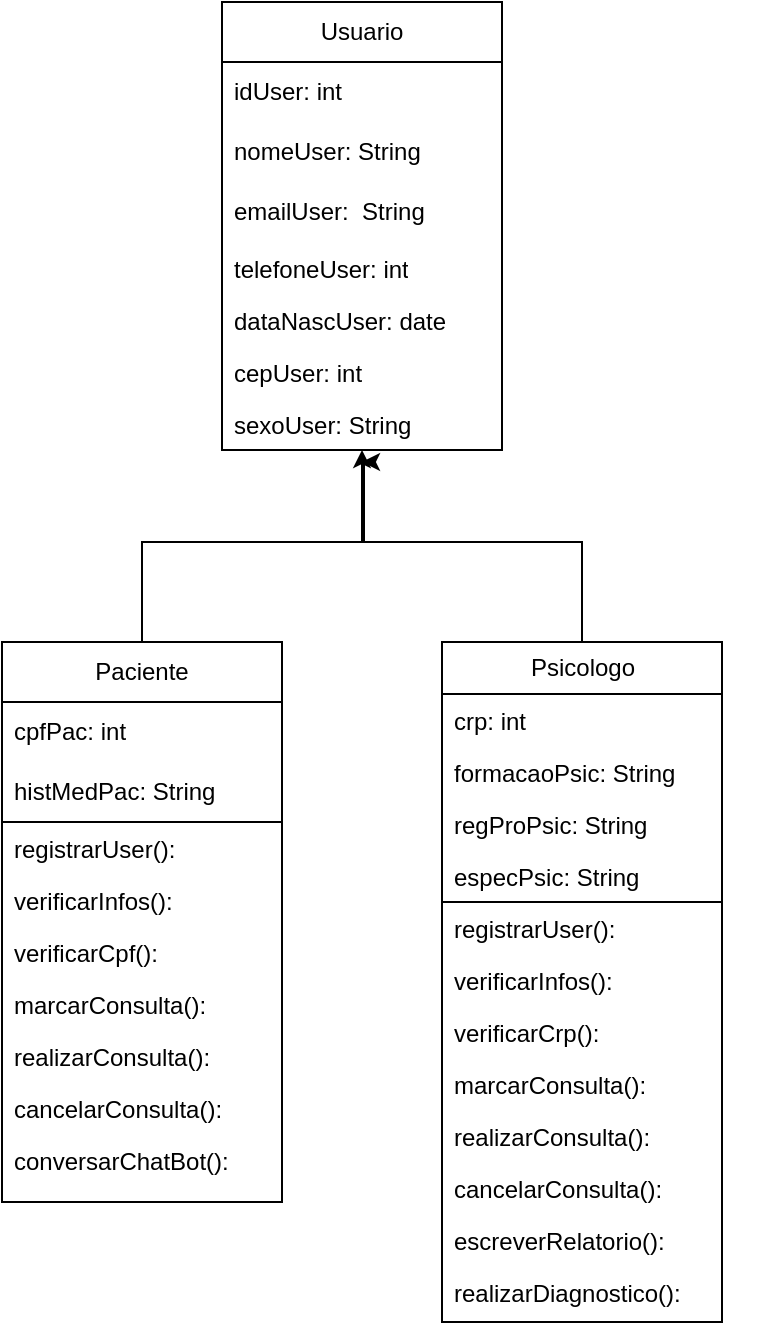 <mxfile version="23.1.5" type="github">
  <diagram name="Página-1" id="Cr5HogXriFTPlWrzk9RX">
    <mxGraphModel dx="1393" dy="766" grid="1" gridSize="10" guides="1" tooltips="1" connect="1" arrows="1" fold="1" page="1" pageScale="1" pageWidth="827" pageHeight="1169" math="0" shadow="0">
      <root>
        <mxCell id="0" />
        <mxCell id="1" parent="0" />
        <mxCell id="UAnm-NOz7hNYfTD_TUUX-1" value="Usuario" style="swimlane;fontStyle=0;childLayout=stackLayout;horizontal=1;startSize=30;horizontalStack=0;resizeParent=1;resizeParentMax=0;resizeLast=0;collapsible=1;marginBottom=0;whiteSpace=wrap;html=1;" vertex="1" parent="1">
          <mxGeometry x="130" y="240" width="140" height="224" as="geometry" />
        </mxCell>
        <mxCell id="UAnm-NOz7hNYfTD_TUUX-2" value="idUser: int" style="text;strokeColor=none;fillColor=none;align=left;verticalAlign=middle;spacingLeft=4;spacingRight=4;overflow=hidden;points=[[0,0.5],[1,0.5]];portConstraint=eastwest;rotatable=0;whiteSpace=wrap;html=1;" vertex="1" parent="UAnm-NOz7hNYfTD_TUUX-1">
          <mxGeometry y="30" width="140" height="30" as="geometry" />
        </mxCell>
        <mxCell id="UAnm-NOz7hNYfTD_TUUX-3" value="nomeUser: String" style="text;strokeColor=none;fillColor=none;align=left;verticalAlign=middle;spacingLeft=4;spacingRight=4;overflow=hidden;points=[[0,0.5],[1,0.5]];portConstraint=eastwest;rotatable=0;whiteSpace=wrap;html=1;" vertex="1" parent="UAnm-NOz7hNYfTD_TUUX-1">
          <mxGeometry y="60" width="140" height="30" as="geometry" />
        </mxCell>
        <mxCell id="UAnm-NOz7hNYfTD_TUUX-4" value="emailUser:&amp;nbsp; String" style="text;strokeColor=none;fillColor=none;align=left;verticalAlign=middle;spacingLeft=4;spacingRight=4;overflow=hidden;points=[[0,0.5],[1,0.5]];portConstraint=eastwest;rotatable=0;whiteSpace=wrap;html=1;" vertex="1" parent="UAnm-NOz7hNYfTD_TUUX-1">
          <mxGeometry y="90" width="140" height="30" as="geometry" />
        </mxCell>
        <mxCell id="UAnm-NOz7hNYfTD_TUUX-5" value="telefoneUser: int" style="text;strokeColor=none;fillColor=none;align=left;verticalAlign=top;spacingLeft=4;spacingRight=4;overflow=hidden;rotatable=0;points=[[0,0.5],[1,0.5]];portConstraint=eastwest;whiteSpace=wrap;html=1;" vertex="1" parent="UAnm-NOz7hNYfTD_TUUX-1">
          <mxGeometry y="120" width="140" height="26" as="geometry" />
        </mxCell>
        <mxCell id="UAnm-NOz7hNYfTD_TUUX-6" value="dataNascUser: date" style="text;strokeColor=none;fillColor=none;align=left;verticalAlign=top;spacingLeft=4;spacingRight=4;overflow=hidden;rotatable=0;points=[[0,0.5],[1,0.5]];portConstraint=eastwest;whiteSpace=wrap;html=1;" vertex="1" parent="UAnm-NOz7hNYfTD_TUUX-1">
          <mxGeometry y="146" width="140" height="26" as="geometry" />
        </mxCell>
        <mxCell id="UAnm-NOz7hNYfTD_TUUX-7" value="cepUser: int" style="text;strokeColor=none;fillColor=none;align=left;verticalAlign=top;spacingLeft=4;spacingRight=4;overflow=hidden;rotatable=0;points=[[0,0.5],[1,0.5]];portConstraint=eastwest;whiteSpace=wrap;html=1;" vertex="1" parent="UAnm-NOz7hNYfTD_TUUX-1">
          <mxGeometry y="172" width="140" height="26" as="geometry" />
        </mxCell>
        <mxCell id="UAnm-NOz7hNYfTD_TUUX-19" value="sexoUser: String" style="text;strokeColor=none;fillColor=none;align=left;verticalAlign=top;spacingLeft=4;spacingRight=4;overflow=hidden;rotatable=0;points=[[0,0.5],[1,0.5]];portConstraint=eastwest;whiteSpace=wrap;html=1;" vertex="1" parent="UAnm-NOz7hNYfTD_TUUX-1">
          <mxGeometry y="198" width="140" height="26" as="geometry" />
        </mxCell>
        <mxCell id="UAnm-NOz7hNYfTD_TUUX-40" style="edgeStyle=orthogonalEdgeStyle;rounded=0;orthogonalLoop=1;jettySize=auto;html=1;exitX=0.5;exitY=0;exitDx=0;exitDy=0;" edge="1" parent="1" source="UAnm-NOz7hNYfTD_TUUX-9">
          <mxGeometry relative="1" as="geometry">
            <mxPoint x="200" y="470" as="targetPoint" />
            <Array as="points">
              <mxPoint x="90" y="510" />
              <mxPoint x="201" y="510" />
            </Array>
          </mxGeometry>
        </mxCell>
        <mxCell id="UAnm-NOz7hNYfTD_TUUX-9" value="Paciente" style="swimlane;fontStyle=0;childLayout=stackLayout;horizontal=1;startSize=30;horizontalStack=0;resizeParent=1;resizeParentMax=0;resizeLast=0;collapsible=1;marginBottom=0;whiteSpace=wrap;html=1;" vertex="1" parent="1">
          <mxGeometry x="20" y="560" width="140" height="90" as="geometry" />
        </mxCell>
        <mxCell id="UAnm-NOz7hNYfTD_TUUX-11" value="cpfPac: int" style="text;strokeColor=none;fillColor=none;align=left;verticalAlign=middle;spacingLeft=4;spacingRight=4;overflow=hidden;points=[[0,0.5],[1,0.5]];portConstraint=eastwest;rotatable=0;whiteSpace=wrap;html=1;" vertex="1" parent="UAnm-NOz7hNYfTD_TUUX-9">
          <mxGeometry y="30" width="140" height="30" as="geometry" />
        </mxCell>
        <mxCell id="UAnm-NOz7hNYfTD_TUUX-12" value="histMedPac: String" style="text;strokeColor=none;fillColor=none;align=left;verticalAlign=middle;spacingLeft=4;spacingRight=4;overflow=hidden;points=[[0,0.5],[1,0.5]];portConstraint=eastwest;rotatable=0;whiteSpace=wrap;html=1;" vertex="1" parent="UAnm-NOz7hNYfTD_TUUX-9">
          <mxGeometry y="60" width="140" height="30" as="geometry" />
        </mxCell>
        <mxCell id="UAnm-NOz7hNYfTD_TUUX-39" style="edgeStyle=orthogonalEdgeStyle;rounded=0;orthogonalLoop=1;jettySize=auto;html=1;exitX=0.5;exitY=0;exitDx=0;exitDy=0;entryX=0.5;entryY=1;entryDx=0;entryDy=0;" edge="1" parent="1" source="UAnm-NOz7hNYfTD_TUUX-13" target="UAnm-NOz7hNYfTD_TUUX-1">
          <mxGeometry relative="1" as="geometry">
            <Array as="points">
              <mxPoint x="310" y="510" />
              <mxPoint x="200" y="510" />
            </Array>
          </mxGeometry>
        </mxCell>
        <mxCell id="UAnm-NOz7hNYfTD_TUUX-13" value="Psicologo" style="swimlane;fontStyle=0;childLayout=stackLayout;horizontal=1;startSize=26;fillColor=none;horizontalStack=0;resizeParent=1;resizeParentMax=0;resizeLast=0;collapsible=1;marginBottom=0;html=1;" vertex="1" parent="1">
          <mxGeometry x="240" y="560" width="140" height="130" as="geometry" />
        </mxCell>
        <mxCell id="UAnm-NOz7hNYfTD_TUUX-14" value="crp: int" style="text;strokeColor=none;fillColor=none;align=left;verticalAlign=top;spacingLeft=4;spacingRight=4;overflow=hidden;rotatable=0;points=[[0,0.5],[1,0.5]];portConstraint=eastwest;whiteSpace=wrap;html=1;" vertex="1" parent="UAnm-NOz7hNYfTD_TUUX-13">
          <mxGeometry y="26" width="140" height="26" as="geometry" />
        </mxCell>
        <mxCell id="UAnm-NOz7hNYfTD_TUUX-15" value="formacaoPsic: String" style="text;strokeColor=none;fillColor=none;align=left;verticalAlign=top;spacingLeft=4;spacingRight=4;overflow=hidden;rotatable=0;points=[[0,0.5],[1,0.5]];portConstraint=eastwest;whiteSpace=wrap;html=1;" vertex="1" parent="UAnm-NOz7hNYfTD_TUUX-13">
          <mxGeometry y="52" width="140" height="26" as="geometry" />
        </mxCell>
        <mxCell id="UAnm-NOz7hNYfTD_TUUX-16" value="regProPsic: String" style="text;strokeColor=none;fillColor=none;align=left;verticalAlign=top;spacingLeft=4;spacingRight=4;overflow=hidden;rotatable=0;points=[[0,0.5],[1,0.5]];portConstraint=eastwest;whiteSpace=wrap;html=1;" vertex="1" parent="UAnm-NOz7hNYfTD_TUUX-13">
          <mxGeometry y="78" width="140" height="26" as="geometry" />
        </mxCell>
        <mxCell id="UAnm-NOz7hNYfTD_TUUX-17" value="especPsic: String" style="text;strokeColor=none;fillColor=none;align=left;verticalAlign=top;spacingLeft=4;spacingRight=4;overflow=hidden;rotatable=0;points=[[0,0.5],[1,0.5]];portConstraint=eastwest;whiteSpace=wrap;html=1;" vertex="1" parent="UAnm-NOz7hNYfTD_TUUX-13">
          <mxGeometry y="104" width="140" height="26" as="geometry" />
        </mxCell>
        <mxCell id="UAnm-NOz7hNYfTD_TUUX-21" value="" style="rounded=0;whiteSpace=wrap;html=1;" vertex="1" parent="1">
          <mxGeometry x="20" y="650" width="140" height="190" as="geometry" />
        </mxCell>
        <mxCell id="UAnm-NOz7hNYfTD_TUUX-22" value="registrarUser():" style="text;strokeColor=none;fillColor=none;align=left;verticalAlign=top;spacingLeft=4;spacingRight=4;overflow=hidden;rotatable=0;points=[[0,0.5],[1,0.5]];portConstraint=eastwest;whiteSpace=wrap;html=1;" vertex="1" parent="1">
          <mxGeometry x="20" y="650" width="150" height="26" as="geometry" />
        </mxCell>
        <mxCell id="UAnm-NOz7hNYfTD_TUUX-23" value="verificarInfos():" style="text;strokeColor=none;fillColor=none;align=left;verticalAlign=top;spacingLeft=4;spacingRight=4;overflow=hidden;rotatable=0;points=[[0,0.5],[1,0.5]];portConstraint=eastwest;whiteSpace=wrap;html=1;" vertex="1" parent="1">
          <mxGeometry x="20" y="676" width="170" height="26" as="geometry" />
        </mxCell>
        <mxCell id="UAnm-NOz7hNYfTD_TUUX-24" value="verificarCpf():" style="text;strokeColor=none;fillColor=none;align=left;verticalAlign=top;spacingLeft=4;spacingRight=4;overflow=hidden;rotatable=0;points=[[0,0.5],[1,0.5]];portConstraint=eastwest;whiteSpace=wrap;html=1;" vertex="1" parent="1">
          <mxGeometry x="20" y="702" width="140" height="26" as="geometry" />
        </mxCell>
        <mxCell id="UAnm-NOz7hNYfTD_TUUX-25" value="realizarConsulta():" style="text;strokeColor=none;fillColor=none;align=left;verticalAlign=top;spacingLeft=4;spacingRight=4;overflow=hidden;rotatable=0;points=[[0,0.5],[1,0.5]];portConstraint=eastwest;whiteSpace=wrap;html=1;" vertex="1" parent="1">
          <mxGeometry x="20" y="754" width="160" height="26" as="geometry" />
        </mxCell>
        <mxCell id="UAnm-NOz7hNYfTD_TUUX-26" value="marcarConsulta():" style="text;strokeColor=none;fillColor=none;align=left;verticalAlign=top;spacingLeft=4;spacingRight=4;overflow=hidden;rotatable=0;points=[[0,0.5],[1,0.5]];portConstraint=eastwest;whiteSpace=wrap;html=1;" vertex="1" parent="1">
          <mxGeometry x="20" y="728" width="140" height="26" as="geometry" />
        </mxCell>
        <mxCell id="UAnm-NOz7hNYfTD_TUUX-27" value="cancelarConsulta():" style="text;strokeColor=none;fillColor=none;align=left;verticalAlign=top;spacingLeft=4;spacingRight=4;overflow=hidden;rotatable=0;points=[[0,0.5],[1,0.5]];portConstraint=eastwest;whiteSpace=wrap;html=1;" vertex="1" parent="1">
          <mxGeometry x="20" y="780" width="160" height="26" as="geometry" />
        </mxCell>
        <mxCell id="UAnm-NOz7hNYfTD_TUUX-28" value="conversarChatBot():" style="text;strokeColor=none;fillColor=none;align=left;verticalAlign=top;spacingLeft=4;spacingRight=4;overflow=hidden;rotatable=0;points=[[0,0.5],[1,0.5]];portConstraint=eastwest;whiteSpace=wrap;html=1;" vertex="1" parent="1">
          <mxGeometry x="20" y="806" width="140" height="26" as="geometry" />
        </mxCell>
        <mxCell id="UAnm-NOz7hNYfTD_TUUX-29" value="" style="rounded=0;whiteSpace=wrap;html=1;" vertex="1" parent="1">
          <mxGeometry x="240" y="690" width="140" height="210" as="geometry" />
        </mxCell>
        <mxCell id="UAnm-NOz7hNYfTD_TUUX-31" value="registrarUser():" style="text;strokeColor=none;fillColor=none;align=left;verticalAlign=top;spacingLeft=4;spacingRight=4;overflow=hidden;rotatable=0;points=[[0,0.5],[1,0.5]];portConstraint=eastwest;whiteSpace=wrap;html=1;" vertex="1" parent="1">
          <mxGeometry x="240" y="690" width="150" height="26" as="geometry" />
        </mxCell>
        <mxCell id="UAnm-NOz7hNYfTD_TUUX-32" value="verificarInfos():" style="text;strokeColor=none;fillColor=none;align=left;verticalAlign=top;spacingLeft=4;spacingRight=4;overflow=hidden;rotatable=0;points=[[0,0.5],[1,0.5]];portConstraint=eastwest;whiteSpace=wrap;html=1;" vertex="1" parent="1">
          <mxGeometry x="240" y="716" width="170" height="26" as="geometry" />
        </mxCell>
        <mxCell id="UAnm-NOz7hNYfTD_TUUX-33" value="verificarCrp():" style="text;strokeColor=none;fillColor=none;align=left;verticalAlign=top;spacingLeft=4;spacingRight=4;overflow=hidden;rotatable=0;points=[[0,0.5],[1,0.5]];portConstraint=eastwest;whiteSpace=wrap;html=1;" vertex="1" parent="1">
          <mxGeometry x="240" y="742" width="140" height="26" as="geometry" />
        </mxCell>
        <mxCell id="UAnm-NOz7hNYfTD_TUUX-34" value="marcarConsulta():" style="text;strokeColor=none;fillColor=none;align=left;verticalAlign=top;spacingLeft=4;spacingRight=4;overflow=hidden;rotatable=0;points=[[0,0.5],[1,0.5]];portConstraint=eastwest;whiteSpace=wrap;html=1;" vertex="1" parent="1">
          <mxGeometry x="240" y="768" width="140" height="26" as="geometry" />
        </mxCell>
        <mxCell id="UAnm-NOz7hNYfTD_TUUX-35" value="realizarConsulta():" style="text;strokeColor=none;fillColor=none;align=left;verticalAlign=top;spacingLeft=4;spacingRight=4;overflow=hidden;rotatable=0;points=[[0,0.5],[1,0.5]];portConstraint=eastwest;whiteSpace=wrap;html=1;" vertex="1" parent="1">
          <mxGeometry x="240" y="794" width="160" height="26" as="geometry" />
        </mxCell>
        <mxCell id="UAnm-NOz7hNYfTD_TUUX-36" value="cancelarConsulta():" style="text;strokeColor=none;fillColor=none;align=left;verticalAlign=top;spacingLeft=4;spacingRight=4;overflow=hidden;rotatable=0;points=[[0,0.5],[1,0.5]];portConstraint=eastwest;whiteSpace=wrap;html=1;" vertex="1" parent="1">
          <mxGeometry x="240" y="820" width="160" height="26" as="geometry" />
        </mxCell>
        <mxCell id="UAnm-NOz7hNYfTD_TUUX-37" value="escreverRelatorio():" style="text;strokeColor=none;fillColor=none;align=left;verticalAlign=top;spacingLeft=4;spacingRight=4;overflow=hidden;rotatable=0;points=[[0,0.5],[1,0.5]];portConstraint=eastwest;whiteSpace=wrap;html=1;" vertex="1" parent="1">
          <mxGeometry x="240" y="846" width="160" height="26" as="geometry" />
        </mxCell>
        <mxCell id="UAnm-NOz7hNYfTD_TUUX-38" value="realizarDiagnostico():" style="text;strokeColor=none;fillColor=none;align=left;verticalAlign=top;spacingLeft=4;spacingRight=4;overflow=hidden;rotatable=0;points=[[0,0.5],[1,0.5]];portConstraint=eastwest;whiteSpace=wrap;html=1;" vertex="1" parent="1">
          <mxGeometry x="240" y="872" width="140" height="26" as="geometry" />
        </mxCell>
      </root>
    </mxGraphModel>
  </diagram>
</mxfile>
